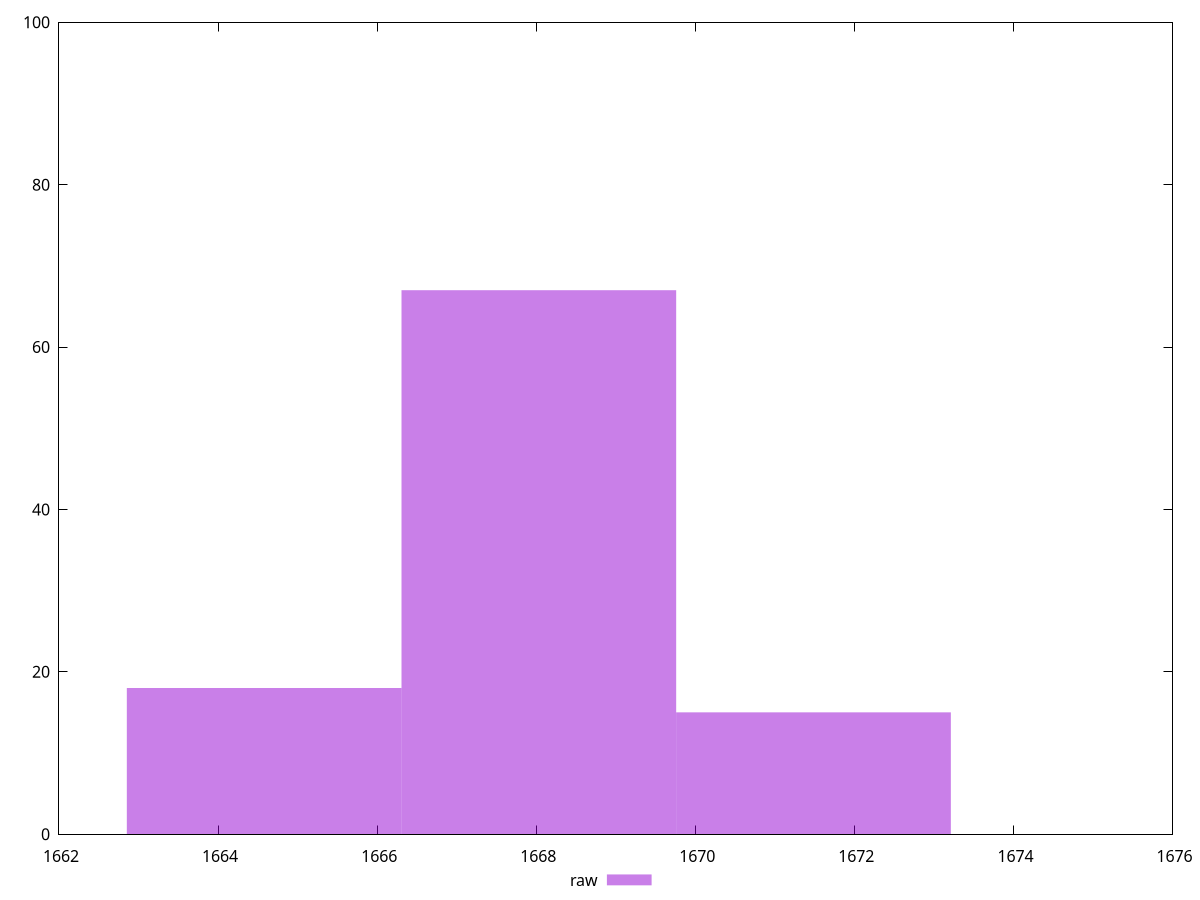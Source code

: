 reset
set terminal svg size 640, 490 enhanced background rgb 'white'
set output "reprap/metrics/samples/pages+cached+noexternal+nocss/raw/histogram.svg"

$raw <<EOF
1668.032983565182 67
1664.579499127159 18
1671.4864680032051 15
EOF

set key outside below
set boxwidth 3.453484438023151
set yrange [0:100]
set style fill transparent solid 0.5 noborder

plot \
  $raw title "raw" with boxes, \


reset